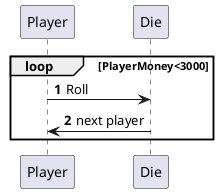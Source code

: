 @startuml
'https://plantuml.com/sequence-diagram

autonumber

loop PlayerMoney<3000
    Player -> Die:Roll
    Die -> Player:next player
end
@enduml